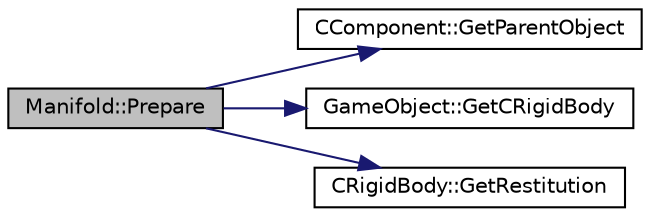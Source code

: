 digraph "Manifold::Prepare"
{
 // LATEX_PDF_SIZE
  edge [fontname="Helvetica",fontsize="10",labelfontname="Helvetica",labelfontsize="10"];
  node [fontname="Helvetica",fontsize="10",shape=record];
  rankdir="LR";
  Node10 [label="Manifold::Prepare",height=0.2,width=0.4,color="black", fillcolor="grey75", style="filled", fontcolor="black",tooltip=" "];
  Node10 -> Node11 [color="midnightblue",fontsize="10",style="solid",fontname="Helvetica"];
  Node11 [label="CComponent::GetParentObject",height=0.2,width=0.4,color="black", fillcolor="white", style="filled",URL="$class_c_component.html#a460c951a4f15f3d4af3cb7216ab838d9",tooltip="parent object accessor"];
  Node10 -> Node12 [color="midnightblue",fontsize="10",style="solid",fontname="Helvetica"];
  Node12 [label="GameObject::GetCRigidBody",height=0.2,width=0.4,color="black", fillcolor="white", style="filled",URL="$class_game_object.html#ae62738b267aef855061432420bdc0f8e",tooltip=" "];
  Node10 -> Node13 [color="midnightblue",fontsize="10",style="solid",fontname="Helvetica"];
  Node13 [label="CRigidBody::GetRestitution",height=0.2,width=0.4,color="black", fillcolor="white", style="filled",URL="$class_c_rigid_body.html#ac3284a700a522dd2c6bb280d6a7d0758",tooltip=" "];
}
